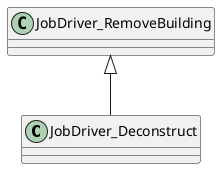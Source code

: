 @startuml
class JobDriver_Deconstruct {
}
JobDriver_RemoveBuilding <|-- JobDriver_Deconstruct
@enduml
